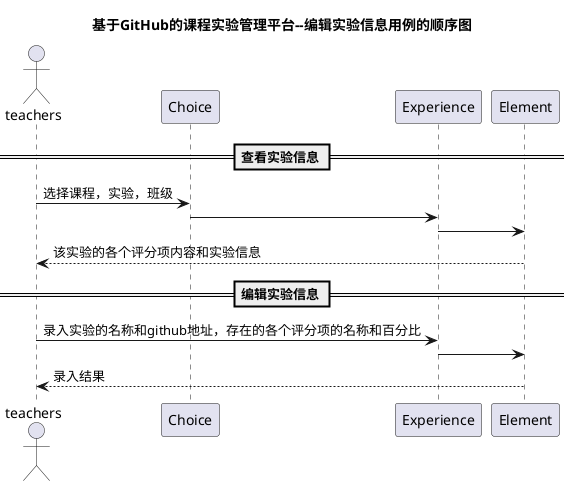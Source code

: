 @startuml
title 基于GitHub的课程实验管理平台--编辑实验信息用例的顺序图
actor teachers
== 查看实验信息 ==
teachers -> Choice : 选择课程，实验，班级
Choice -> Experience :
Experience -> Element
Element --> teachers:该实验的各个评分项内容和实验信息
== 编辑实验信息 ==
teachers -> Experience : 录入实验的名称和github地址，存在的各个评分项的名称和百分比
Experience -> Element
Element --> teachers : 录入结果
@enduml
